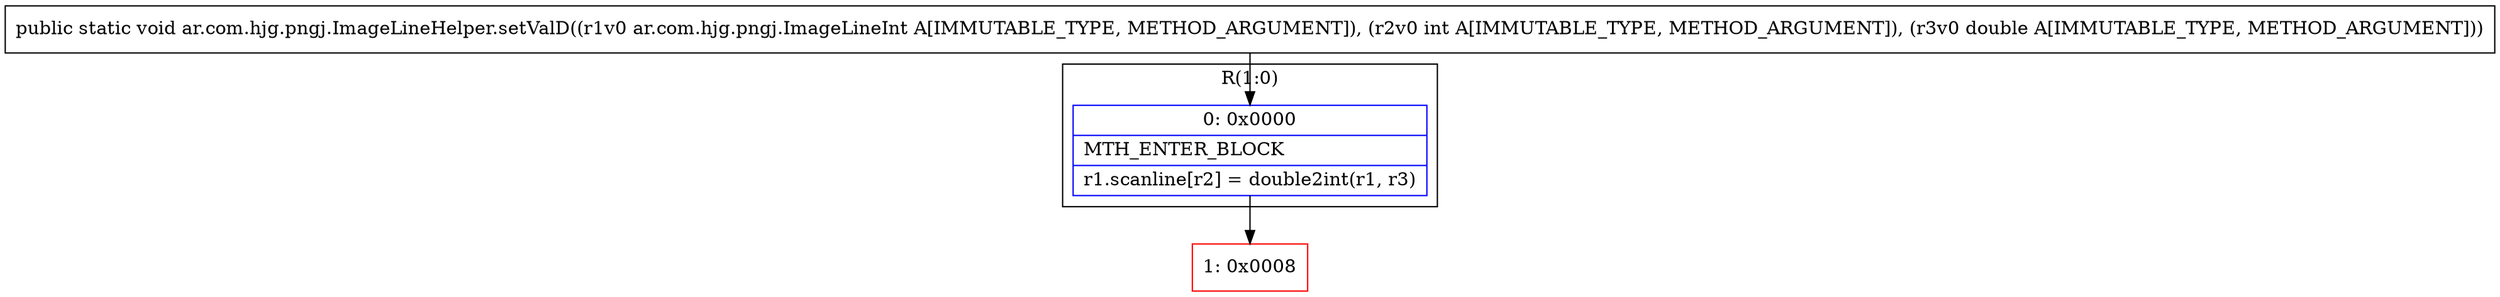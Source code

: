 digraph "CFG forar.com.hjg.pngj.ImageLineHelper.setValD(Lar\/com\/hjg\/pngj\/ImageLineInt;ID)V" {
subgraph cluster_Region_842039435 {
label = "R(1:0)";
node [shape=record,color=blue];
Node_0 [shape=record,label="{0\:\ 0x0000|MTH_ENTER_BLOCK\l|r1.scanline[r2] = double2int(r1, r3)\l}"];
}
Node_1 [shape=record,color=red,label="{1\:\ 0x0008}"];
MethodNode[shape=record,label="{public static void ar.com.hjg.pngj.ImageLineHelper.setValD((r1v0 ar.com.hjg.pngj.ImageLineInt A[IMMUTABLE_TYPE, METHOD_ARGUMENT]), (r2v0 int A[IMMUTABLE_TYPE, METHOD_ARGUMENT]), (r3v0 double A[IMMUTABLE_TYPE, METHOD_ARGUMENT])) }"];
MethodNode -> Node_0;
Node_0 -> Node_1;
}

